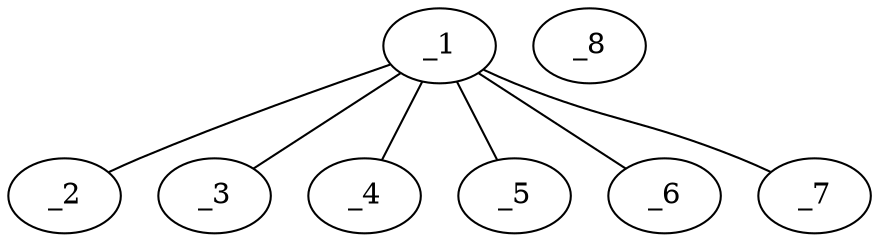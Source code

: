 graph molid630625 {
	_1	 [charge=3,
		chem=11,
		symbol="Co ",
		x="2.866",
		y=0];
	_2	 [charge=0,
		chem=4,
		symbol="N  ",
		x="3.7321",
		y="0.5"];
	_1 -- _2	 [valence=1];
	_3	 [charge=0,
		chem=4,
		symbol="N  ",
		x=2,
		y="-0.5"];
	_1 -- _3	 [valence=1];
	_4	 [charge=0,
		chem=4,
		symbol="N  ",
		x="3.7321",
		y="-0.5"];
	_1 -- _4	 [valence=1];
	_5	 [charge=0,
		chem=4,
		symbol="N  ",
		x="2.866",
		y=1];
	_1 -- _5	 [valence=1];
	_6	 [charge=0,
		chem=4,
		symbol="N  ",
		x="2.866",
		y="-1"];
	_1 -- _6	 [valence=1];
	_7	 [charge=0,
		chem=4,
		symbol="N  ",
		x=2,
		y="0.5"];
	_1 -- _7	 [valence=1];
	_8	 [charge="-1",
		chem=10,
		symbol="Br ",
		x="5.7321",
		y=0];
}
